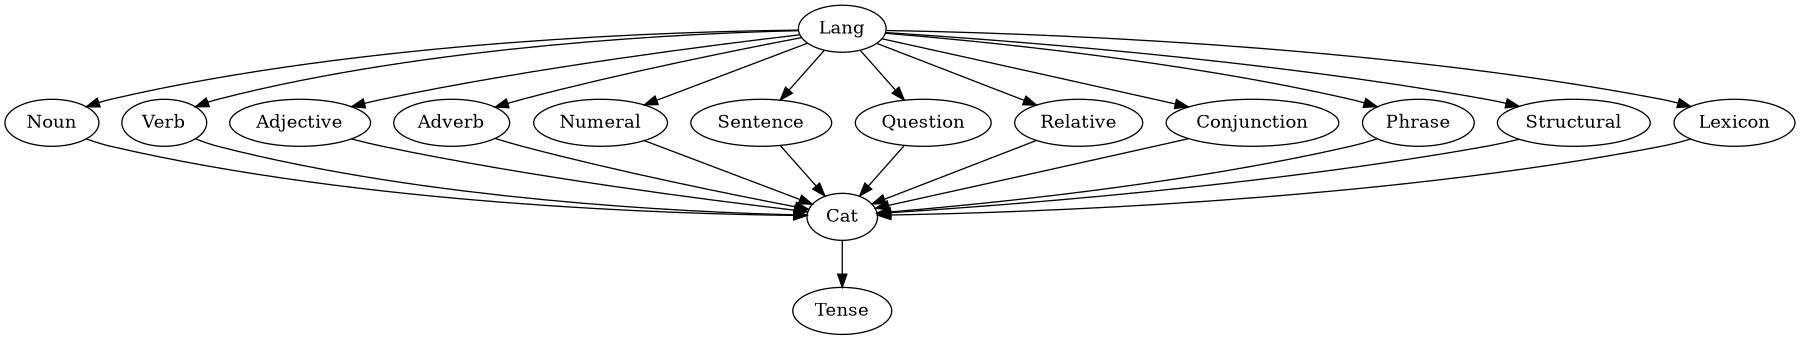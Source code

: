digraph {

size = "12,8" ;

Lang [style = "solid", shape = "ellipse", URL = "Lang.gf"];
Lang -> Noun [style = "solid"];
Lang -> Verb [style = "solid"];
Lang -> Adjective [style = "solid"];
Lang -> Adverb [style = "solid"];
Lang -> Numeral [style = "solid"];
Lang -> Sentence [style = "solid"];
Lang -> Question [style = "solid"];
Lang -> Relative [style = "solid"];
Lang -> Conjunction [style = "solid"];
Lang -> Phrase [style = "solid"];
Lang -> Structural [style = "solid"];
Lang -> Lexicon [style = "solid"];

Noun [style = "solid", shape = "ellipse", URL = "Noun.gf"];
Noun -> Cat [style = "solid"];

Verb [style = "solid", shape = "ellipse", URL = "Verb.gf"];
Verb -> Cat [style = "solid"];

Adjective [style = "solid", shape = "ellipse", URL = "Adjective.gf"];
Adjective -> Cat [style = "solid"];

Adverb [style = "solid", shape = "ellipse", URL = "Adverb.gf"];
Adverb -> Cat [style = "solid"];

Numeral [style = "solid", shape = "ellipse", URL = "Numeral.gf"];
Numeral -> Cat [style = "solid"];

Sentence [style = "solid", shape = "ellipse", URL = "Sentence.gf"];
Sentence -> Cat [style = "solid"];

Question [style = "solid", shape = "ellipse", URL = "Question.gf"];
Question -> Cat [style = "solid"];

Relative [style = "solid", shape = "ellipse", URL = "Relative.gf"];
Relative -> Cat [style = "solid"];

Conjunction [style = "solid", shape = "ellipse", URL = "Conjunction.gf"];
Conjunction -> Cat [style = "solid"];

Phrase [style = "solid", shape = "ellipse", URL = "Phrase.gf"];
Phrase -> Cat [style = "solid"];

Structural [style = "solid", shape = "ellipse", URL = "Structural.gf"];
Structural -> Cat [style = "solid"];

Lexicon [style = "solid", shape = "ellipse", URL = "Lexicon.gf"];
Lexicon -> Cat [style = "solid"];

Cat [style = "solid", shape = "ellipse", URL = "Cat.gf"];
Cat -> Tense [style = "solid"];

Tense [style = "solid", shape = "ellipse", URL = "Tense.gf"];

}
